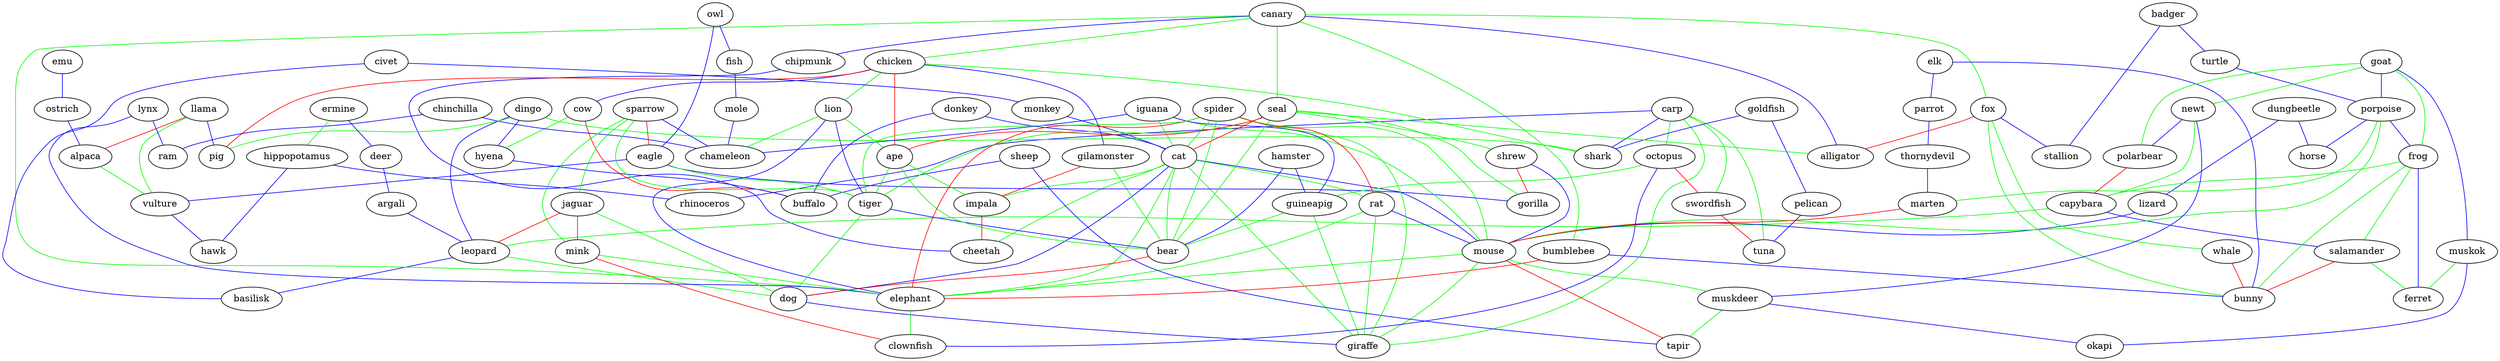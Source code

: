 strict graph { argali -- leopard [weight=1,color=blue]; badger -- stallion [weight=1,color=blue]; badger -- turtle [weight=1,color=blue]; bumblebee -- bunny [weight=1,color=blue]; canary -- alligator [weight=1,color=blue]; canary -- chipmunk [weight=1,color=blue]; capybara -- salamander [weight=1,color=blue]; carp -- rhinoceros [weight=1,color=blue]; carp -- shark [weight=1,color=blue]; cat -- dog [weight=1,color=blue]; cat -- mouse [weight=1,color=blue]; chicken -- cow [weight=1,color=blue]; chicken -- gilamonster [weight=1,color=blue]; chinchilla -- chameleon [weight=1,color=blue]; chinchilla -- ram [weight=1,color=blue]; chipmunk -- cheetah [weight=1,color=blue]; civet -- basilisk [weight=1,color=blue]; civet -- monkey [weight=1,color=blue]; deer -- argali [weight=1,color=blue]; dingo -- hyena [weight=1,color=blue]; dingo -- leopard [weight=1,color=blue]; dog -- giraffe [weight=1,color=blue]; donkey -- buffalo [weight=1,color=blue]; donkey -- cat [weight=1,color=blue]; dungbeetle -- horse [weight=1,color=blue]; dungbeetle -- lizard [weight=1,color=blue]; eagle -- gorilla [weight=1,color=blue]; eagle -- vulture [weight=1,color=blue]; elk -- bunny [weight=1,color=blue]; elk -- parrot [weight=1,color=blue]; emu -- ostrich [weight=1,color=blue]; ermine -- deer [weight=1,color=blue]; fish -- mole [weight=1,color=blue]; fox -- stallion [weight=1,color=blue]; frog -- ferret [weight=1,color=blue]; goat -- muskok [weight=1,color=blue]; goat -- porpoise [weight=1,color=blue]; goldfish -- pelican [weight=1,color=blue]; goldfish -- shark [weight=1,color=blue]; hamster -- bear [weight=1,color=blue]; hamster -- guineapig [weight=1,color=blue]; hippopotamus -- hawk [weight=1,color=blue]; hippopotamus -- rhinoceros [weight=1,color=blue]; hyena -- buffalo [weight=1,color=blue]; iguana -- chameleon [weight=1,color=blue]; iguana -- guineapig [weight=1,color=blue]; leopard -- basilisk [weight=1,color=blue]; lion -- elephant [weight=1,color=blue]; lion -- tiger [weight=1,color=blue]; lizard -- mouse [weight=1,color=blue]; llama -- pig [weight=1,color=blue]; lynx -- elephant [weight=1,color=blue]; lynx -- ram [weight=1,color=blue]; mole -- chameleon [weight=1,color=blue]; monkey -- cat [weight=1,color=blue]; muskdeer -- okapi [weight=1,color=blue]; muskok -- okapi [weight=1,color=blue]; newt -- muskdeer [weight=1,color=blue]; newt -- polarbear [weight=1,color=blue]; octopus -- clownfish [weight=1,color=blue]; ostrich -- alpaca [weight=1,color=blue]; owl -- eagle [weight=1,color=blue]; owl -- fish [weight=1,color=blue]; parrot -- thornydevil [weight=1,color=blue]; pelican -- tuna [weight=1,color=blue]; porpoise -- frog [weight=1,color=blue]; porpoise -- horse [weight=1,color=blue]; rat -- mouse [weight=1,color=blue]; sheep -- buffalo [weight=1,color=blue]; sheep -- tapir [weight=1,color=blue]; shrew -- mouse [weight=1,color=blue]; sparrow -- chameleon [weight=1,color=blue]; thornydevil -- marten [weight=1,color=blue]; tiger -- bear [weight=1,color=blue]; turtle -- porpoise [weight=1,color=blue]; vulture -- hawk [weight=1,color=blue]; bear -- dog [weight=1,color=red]; bumblebee -- elephant [weight=1,color=red]; chicken -- ape [weight=1,color=red]; chicken -- pig [weight=1,color=red]; cow -- buffalo [weight=1,color=red]; fox -- alligator [weight=1,color=red]; gilamonster -- impala [weight=1,color=red]; impala -- cheetah [weight=1,color=red]; jaguar -- leopard [weight=1,color=red]; jaguar -- mink [weight=1,color=red]; llama -- alpaca [weight=1,color=red]; marten -- mouse [weight=1,color=red]; mink -- clownfish [weight=1,color=red]; mouse -- tapir [weight=1,color=red]; octopus -- swordfish [weight=1,color=red]; polarbear -- capybara [weight=1,color=red]; salamander -- bunny [weight=1,color=red]; seal -- ape [weight=1,color=red]; seal -- cat [weight=1,color=red]; shrew -- gorilla [weight=1,color=red]; sparrow -- eagle [weight=1,color=red]; spider -- elephant [weight=1,color=red]; spider -- rat [weight=1,color=red]; swordfish -- tuna [weight=1,color=red]; whale -- bunny [weight=1,color=red]; alpaca -- vulture [weight=1,color=green]; ape -- bear [weight=1,color=green]; ape -- impala [weight=1,color=green]; ape -- tiger [weight=1,color=green]; canary -- bumblebee [weight=1,color=green]; canary -- chicken [weight=1,color=green]; canary -- elephant [weight=1,color=green]; canary -- fox [weight=1,color=green]; canary -- seal [weight=1,color=green]; capybara -- leopard [weight=1,color=green]; carp -- giraffe [weight=1,color=green]; carp -- octopus [weight=1,color=green]; carp -- swordfish [weight=1,color=green]; carp -- tuna [weight=1,color=green]; cat -- bear [weight=1,color=green]; cat -- cheetah [weight=1,color=green]; cat -- elephant [weight=1,color=green]; cat -- giraffe [weight=1,color=green]; cat -- impala [weight=1,color=green]; cat -- rat [weight=1,color=green]; chicken -- lion [weight=1,color=green]; chicken -- shark [weight=1,color=green]; cow -- hyena [weight=1,color=green]; dingo -- pig [weight=1,color=green]; dingo -- shark [weight=1,color=green]; eagle -- tiger [weight=1,color=green]; elephant -- clownfish [weight=1,color=green]; ermine -- hippopotamus [weight=1,color=green]; fox -- bunny [weight=1,color=green]; fox -- whale [weight=1,color=green]; frog -- bunny [weight=1,color=green]; frog -- capybara [weight=1,color=green]; frog -- salamander [weight=1,color=green]; gilamonster -- bear [weight=1,color=green]; goat -- frog [weight=1,color=green]; goat -- newt [weight=1,color=green]; goat -- polarbear [weight=1,color=green]; guineapig -- bear [weight=1,color=green]; guineapig -- giraffe [weight=1,color=green]; iguana -- cat [weight=1,color=green]; iguana -- mouse [weight=1,color=green]; jaguar -- dog [weight=1,color=green]; leopard -- dog [weight=1,color=green]; lion -- ape [weight=1,color=green]; lion -- chameleon [weight=1,color=green]; llama -- vulture [weight=1,color=green]; mink -- elephant [weight=1,color=green]; mouse -- elephant [weight=1,color=green]; mouse -- giraffe [weight=1,color=green]; mouse -- muskdeer [weight=1,color=green]; muskdeer -- tapir [weight=1,color=green]; muskok -- ferret [weight=1,color=green]; newt -- capybara [weight=1,color=green]; octopus -- guineapig [weight=1,color=green]; porpoise -- marten [weight=1,color=green]; porpoise -- mouse [weight=1,color=green]; rat -- elephant [weight=1,color=green]; rat -- giraffe [weight=1,color=green]; salamander -- ferret [weight=1,color=green]; seal -- alligator [weight=1,color=green]; seal -- bear [weight=1,color=green]; seal -- gorilla [weight=1,color=green]; seal -- shrew [weight=1,color=green]; seal -- tiger [weight=1,color=green]; sparrow -- jaguar [weight=1,color=green]; sparrow -- mink [weight=1,color=green]; sparrow -- tiger [weight=1,color=green]; spider -- bear [weight=1,color=green]; spider -- cat [weight=1,color=green]; spider -- giraffe [weight=1,color=green]; spider -- mouse [weight=1,color=green]; spider -- tiger [weight=1,color=green]; tiger -- dog [weight=1,color=green]; }
